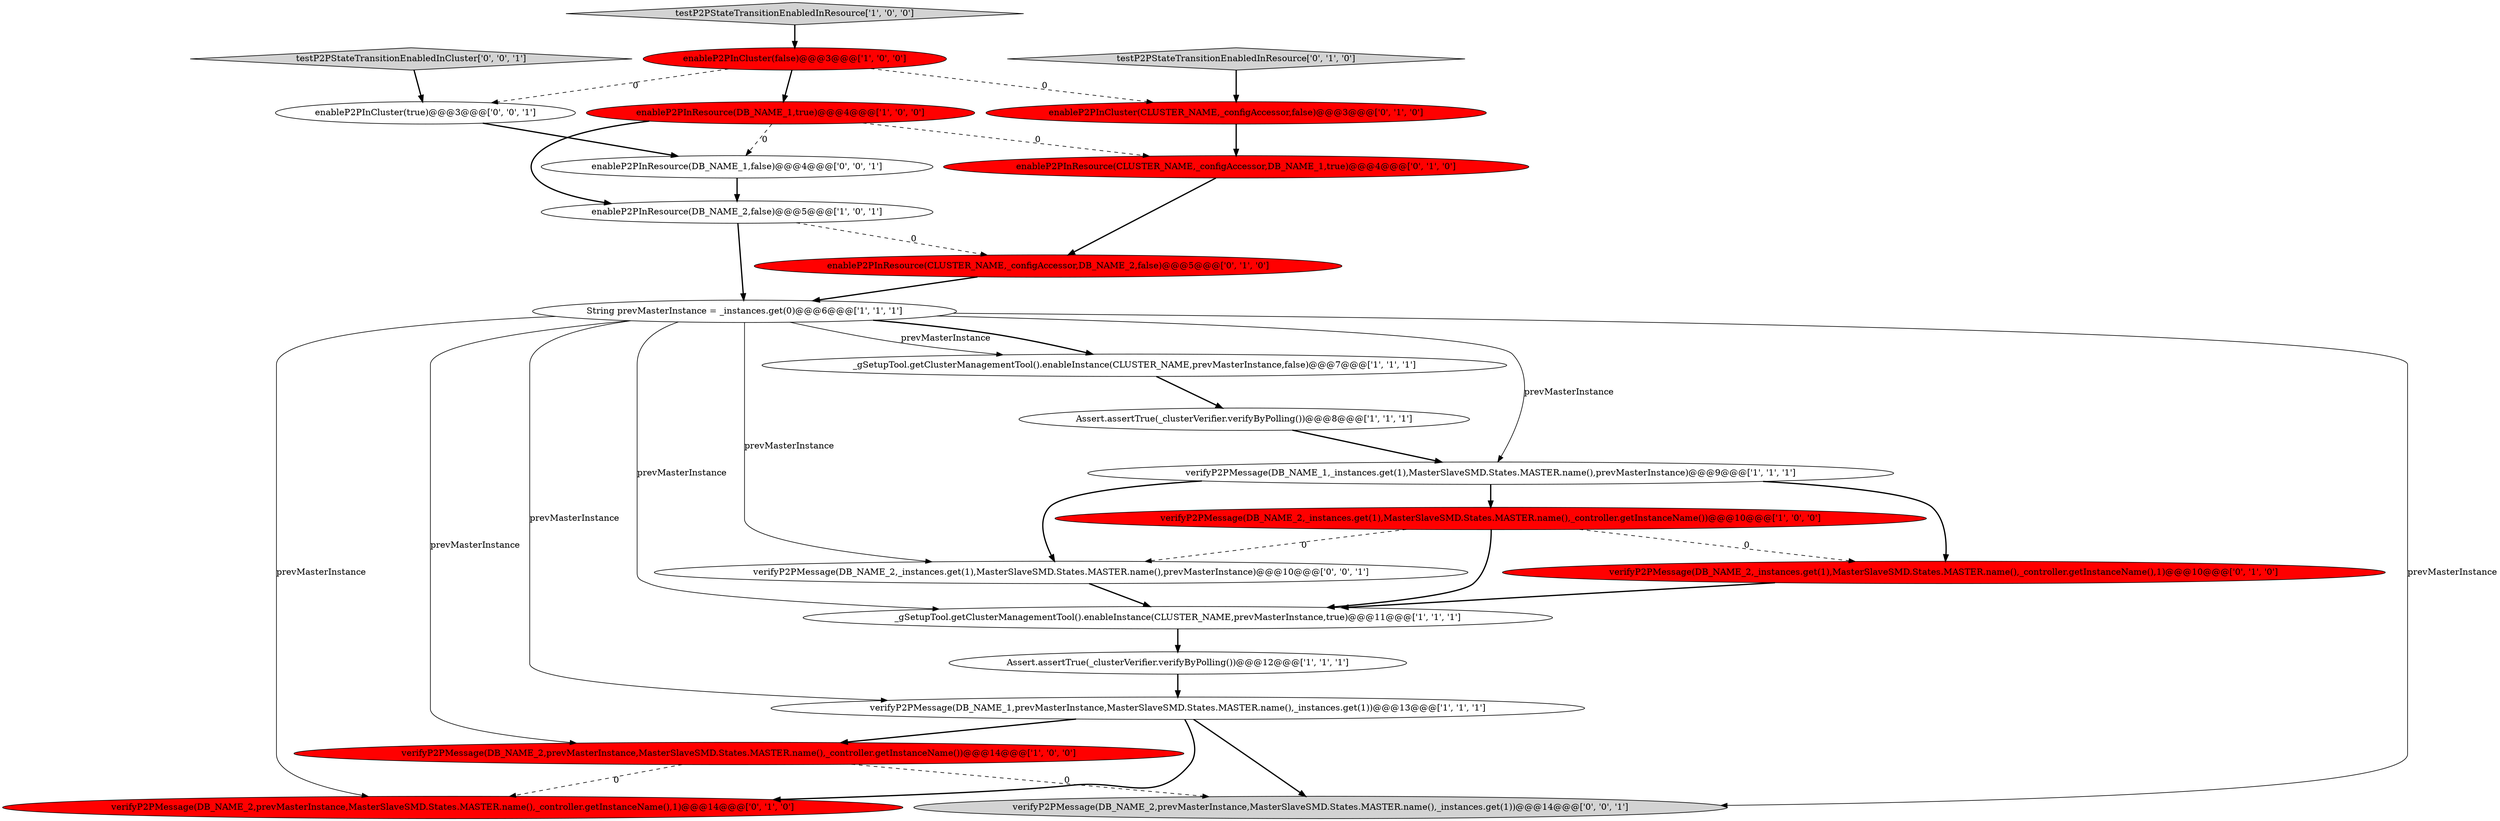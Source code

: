 digraph {
7 [style = filled, label = "verifyP2PMessage(DB_NAME_2,prevMasterInstance,MasterSlaveSMD.States.MASTER.name(),_controller.getInstanceName())@@@14@@@['1', '0', '0']", fillcolor = red, shape = ellipse image = "AAA1AAABBB1BBB"];
21 [style = filled, label = "verifyP2PMessage(DB_NAME_2,prevMasterInstance,MasterSlaveSMD.States.MASTER.name(),_instances.get(1))@@@14@@@['0', '0', '1']", fillcolor = lightgray, shape = ellipse image = "AAA0AAABBB3BBB"];
9 [style = filled, label = "_gSetupTool.getClusterManagementTool().enableInstance(CLUSTER_NAME,prevMasterInstance,false)@@@7@@@['1', '1', '1']", fillcolor = white, shape = ellipse image = "AAA0AAABBB1BBB"];
8 [style = filled, label = "enableP2PInResource(DB_NAME_1,true)@@@4@@@['1', '0', '0']", fillcolor = red, shape = ellipse image = "AAA1AAABBB1BBB"];
6 [style = filled, label = "String prevMasterInstance = _instances.get(0)@@@6@@@['1', '1', '1']", fillcolor = white, shape = ellipse image = "AAA0AAABBB1BBB"];
23 [style = filled, label = "testP2PStateTransitionEnabledInCluster['0', '0', '1']", fillcolor = lightgray, shape = diamond image = "AAA0AAABBB3BBB"];
19 [style = filled, label = "enableP2PInResource(DB_NAME_1,false)@@@4@@@['0', '0', '1']", fillcolor = white, shape = ellipse image = "AAA0AAABBB3BBB"];
13 [style = filled, label = "enableP2PInResource(CLUSTER_NAME,_configAccessor,DB_NAME_1,true)@@@4@@@['0', '1', '0']", fillcolor = red, shape = ellipse image = "AAA1AAABBB2BBB"];
4 [style = filled, label = "_gSetupTool.getClusterManagementTool().enableInstance(CLUSTER_NAME,prevMasterInstance,true)@@@11@@@['1', '1', '1']", fillcolor = white, shape = ellipse image = "AAA0AAABBB1BBB"];
0 [style = filled, label = "verifyP2PMessage(DB_NAME_1,_instances.get(1),MasterSlaveSMD.States.MASTER.name(),prevMasterInstance)@@@9@@@['1', '1', '1']", fillcolor = white, shape = ellipse image = "AAA0AAABBB1BBB"];
3 [style = filled, label = "Assert.assertTrue(_clusterVerifier.verifyByPolling())@@@12@@@['1', '1', '1']", fillcolor = white, shape = ellipse image = "AAA0AAABBB1BBB"];
11 [style = filled, label = "enableP2PInResource(DB_NAME_2,false)@@@5@@@['1', '0', '1']", fillcolor = white, shape = ellipse image = "AAA0AAABBB1BBB"];
18 [style = filled, label = "testP2PStateTransitionEnabledInResource['0', '1', '0']", fillcolor = lightgray, shape = diamond image = "AAA0AAABBB2BBB"];
5 [style = filled, label = "Assert.assertTrue(_clusterVerifier.verifyByPolling())@@@8@@@['1', '1', '1']", fillcolor = white, shape = ellipse image = "AAA0AAABBB1BBB"];
1 [style = filled, label = "verifyP2PMessage(DB_NAME_2,_instances.get(1),MasterSlaveSMD.States.MASTER.name(),_controller.getInstanceName())@@@10@@@['1', '0', '0']", fillcolor = red, shape = ellipse image = "AAA1AAABBB1BBB"];
10 [style = filled, label = "enableP2PInCluster(false)@@@3@@@['1', '0', '0']", fillcolor = red, shape = ellipse image = "AAA1AAABBB1BBB"];
12 [style = filled, label = "verifyP2PMessage(DB_NAME_1,prevMasterInstance,MasterSlaveSMD.States.MASTER.name(),_instances.get(1))@@@13@@@['1', '1', '1']", fillcolor = white, shape = ellipse image = "AAA0AAABBB1BBB"];
22 [style = filled, label = "enableP2PInCluster(true)@@@3@@@['0', '0', '1']", fillcolor = white, shape = ellipse image = "AAA0AAABBB3BBB"];
2 [style = filled, label = "testP2PStateTransitionEnabledInResource['1', '0', '0']", fillcolor = lightgray, shape = diamond image = "AAA0AAABBB1BBB"];
16 [style = filled, label = "enableP2PInCluster(CLUSTER_NAME,_configAccessor,false)@@@3@@@['0', '1', '0']", fillcolor = red, shape = ellipse image = "AAA1AAABBB2BBB"];
17 [style = filled, label = "verifyP2PMessage(DB_NAME_2,_instances.get(1),MasterSlaveSMD.States.MASTER.name(),_controller.getInstanceName(),1)@@@10@@@['0', '1', '0']", fillcolor = red, shape = ellipse image = "AAA1AAABBB2BBB"];
20 [style = filled, label = "verifyP2PMessage(DB_NAME_2,_instances.get(1),MasterSlaveSMD.States.MASTER.name(),prevMasterInstance)@@@10@@@['0', '0', '1']", fillcolor = white, shape = ellipse image = "AAA0AAABBB3BBB"];
15 [style = filled, label = "enableP2PInResource(CLUSTER_NAME,_configAccessor,DB_NAME_2,false)@@@5@@@['0', '1', '0']", fillcolor = red, shape = ellipse image = "AAA1AAABBB2BBB"];
14 [style = filled, label = "verifyP2PMessage(DB_NAME_2,prevMasterInstance,MasterSlaveSMD.States.MASTER.name(),_controller.getInstanceName(),1)@@@14@@@['0', '1', '0']", fillcolor = red, shape = ellipse image = "AAA1AAABBB2BBB"];
8->19 [style = dashed, label="0"];
4->3 [style = bold, label=""];
6->4 [style = solid, label="prevMasterInstance"];
1->4 [style = bold, label=""];
16->13 [style = bold, label=""];
7->21 [style = dashed, label="0"];
22->19 [style = bold, label=""];
11->15 [style = dashed, label="0"];
12->21 [style = bold, label=""];
0->17 [style = bold, label=""];
7->14 [style = dashed, label="0"];
11->6 [style = bold, label=""];
6->0 [style = solid, label="prevMasterInstance"];
19->11 [style = bold, label=""];
15->6 [style = bold, label=""];
6->9 [style = solid, label="prevMasterInstance"];
3->12 [style = bold, label=""];
10->22 [style = dashed, label="0"];
2->10 [style = bold, label=""];
6->14 [style = solid, label="prevMasterInstance"];
12->7 [style = bold, label=""];
6->21 [style = solid, label="prevMasterInstance"];
20->4 [style = bold, label=""];
8->13 [style = dashed, label="0"];
1->20 [style = dashed, label="0"];
1->17 [style = dashed, label="0"];
23->22 [style = bold, label=""];
10->8 [style = bold, label=""];
5->0 [style = bold, label=""];
0->1 [style = bold, label=""];
12->14 [style = bold, label=""];
9->5 [style = bold, label=""];
0->20 [style = bold, label=""];
13->15 [style = bold, label=""];
10->16 [style = dashed, label="0"];
6->9 [style = bold, label=""];
6->12 [style = solid, label="prevMasterInstance"];
8->11 [style = bold, label=""];
6->7 [style = solid, label="prevMasterInstance"];
17->4 [style = bold, label=""];
6->20 [style = solid, label="prevMasterInstance"];
18->16 [style = bold, label=""];
}
